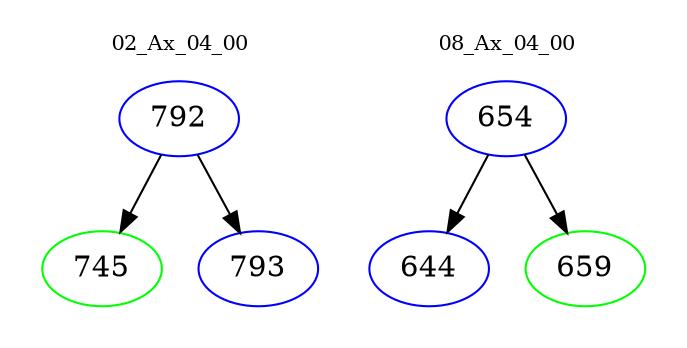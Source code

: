 digraph{
subgraph cluster_0 {
color = white
label = "02_Ax_04_00";
fontsize=10;
T0_792 [label="792", color="blue"]
T0_792 -> T0_745 [color="black"]
T0_745 [label="745", color="green"]
T0_792 -> T0_793 [color="black"]
T0_793 [label="793", color="blue"]
}
subgraph cluster_1 {
color = white
label = "08_Ax_04_00";
fontsize=10;
T1_654 [label="654", color="blue"]
T1_654 -> T1_644 [color="black"]
T1_644 [label="644", color="blue"]
T1_654 -> T1_659 [color="black"]
T1_659 [label="659", color="green"]
}
}
